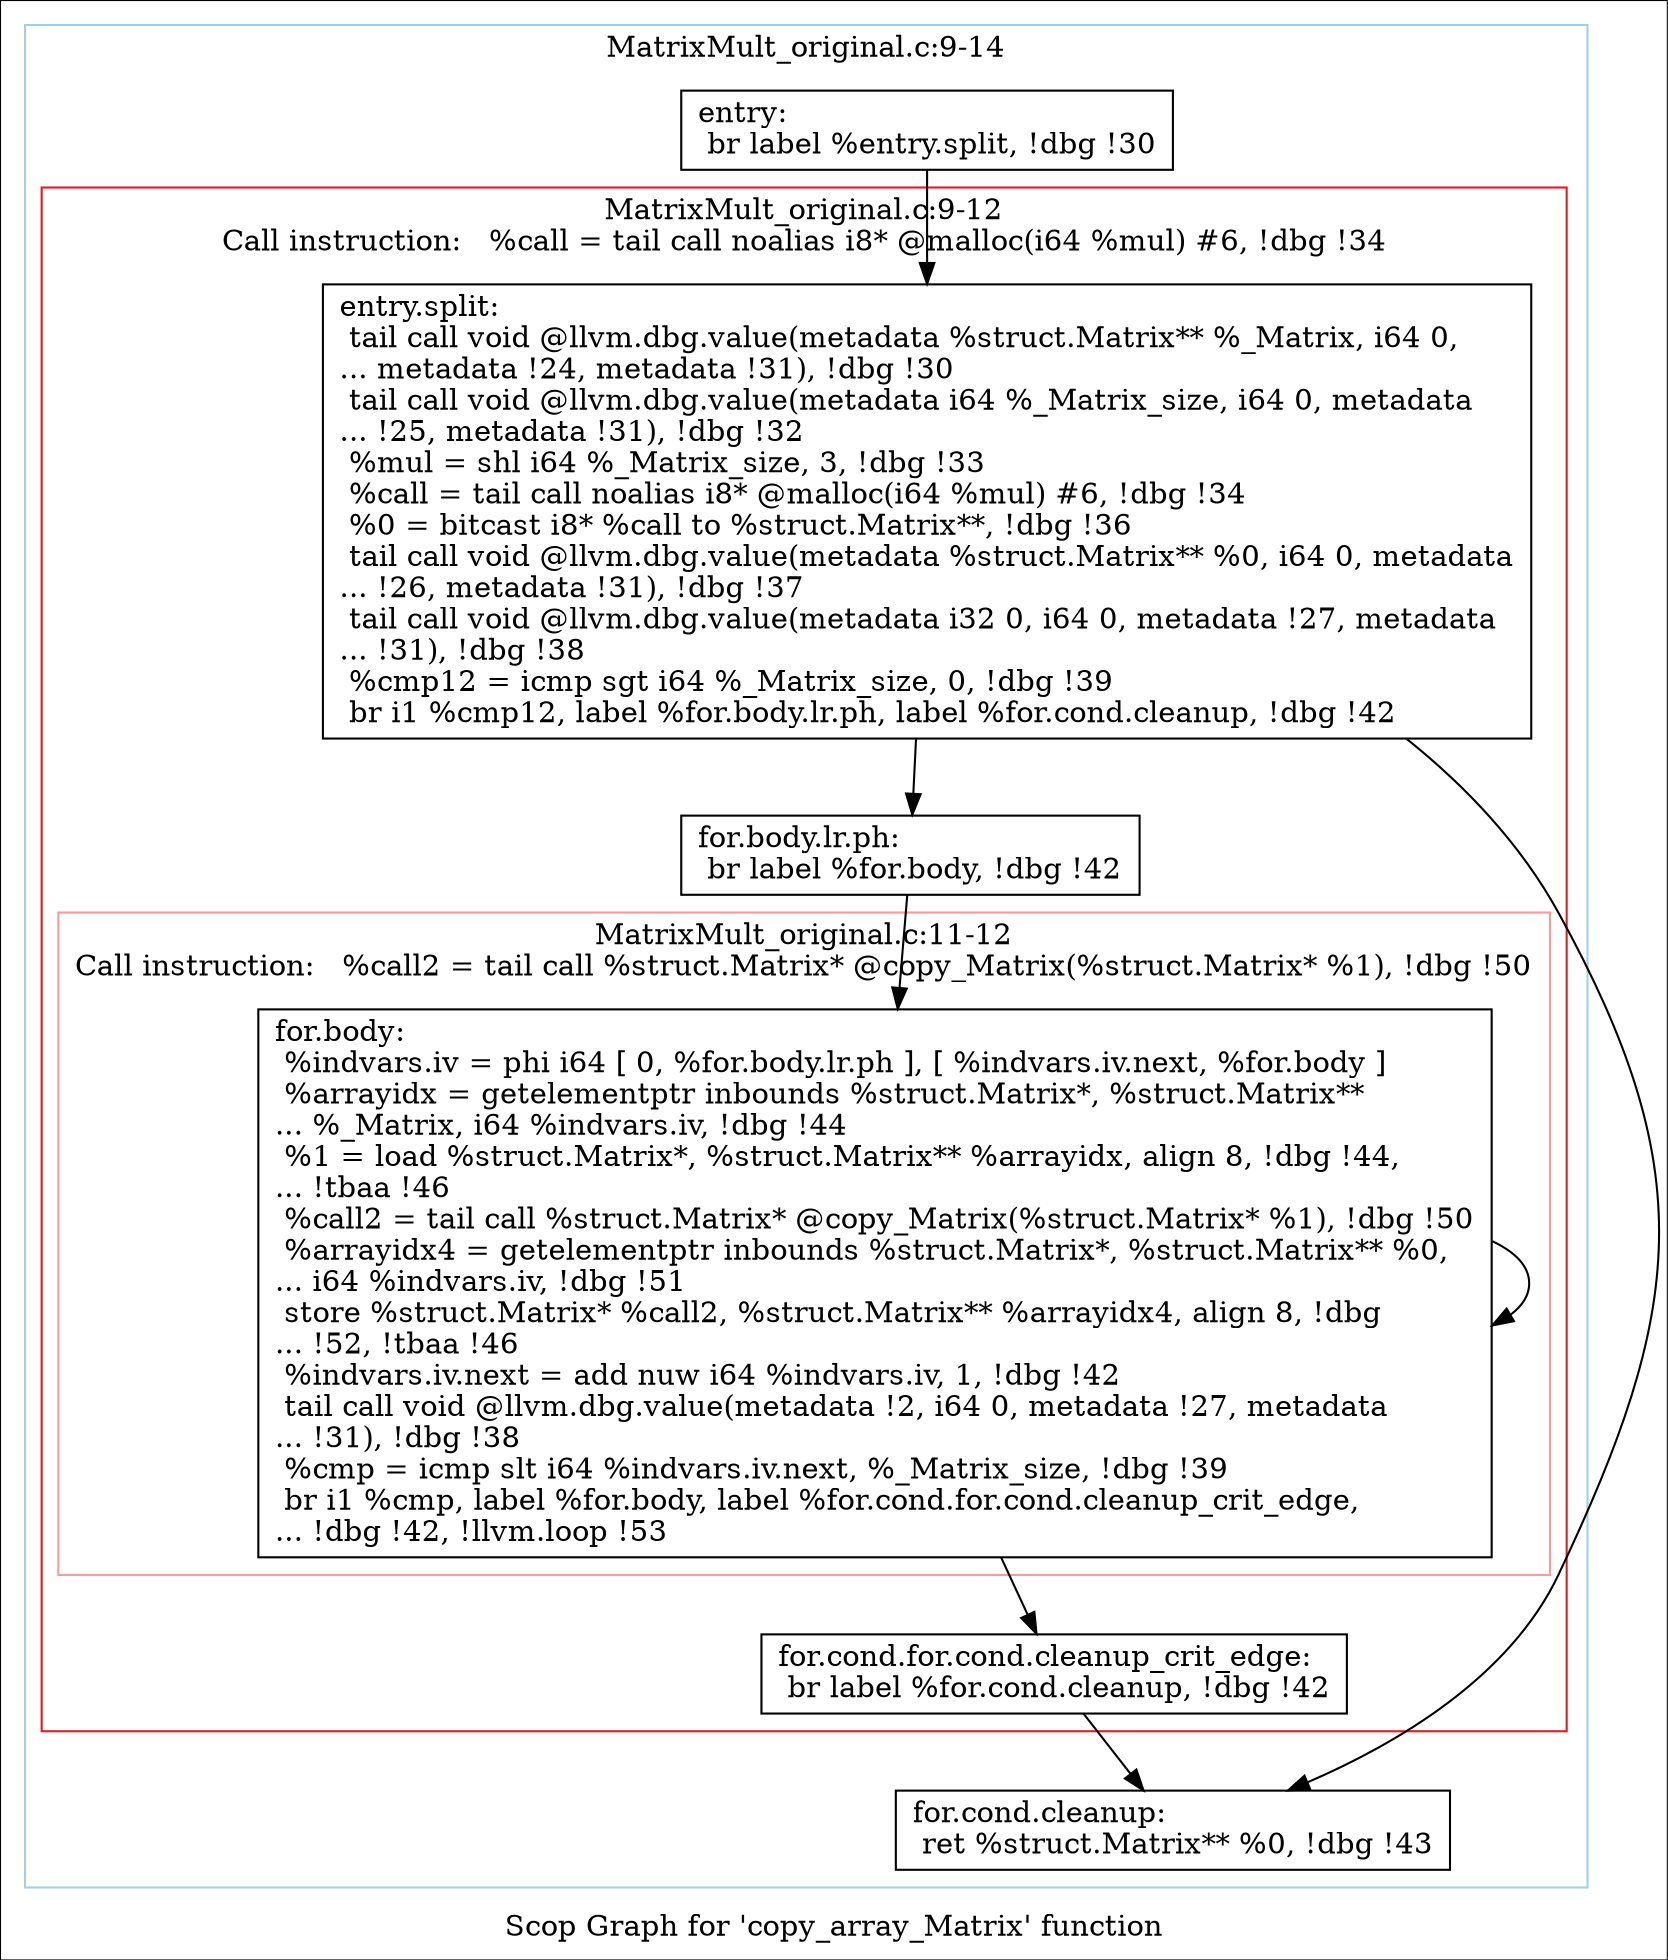 digraph "Scop Graph for 'copy_array_Matrix' function" {
	label="Scop Graph for 'copy_array_Matrix' function";

	Node0xb2e2760 [shape=record,label="{entry:\l  br label %entry.split, !dbg !30\l}"];
	Node0xb2e2760 -> Node0xb28f490;
	Node0xb28f490 [shape=record,label="{entry.split:                                      \l  tail call void @llvm.dbg.value(metadata %struct.Matrix** %_Matrix, i64 0,\l... metadata !24, metadata !31), !dbg !30\l  tail call void @llvm.dbg.value(metadata i64 %_Matrix_size, i64 0, metadata\l... !25, metadata !31), !dbg !32\l  %mul = shl i64 %_Matrix_size, 3, !dbg !33\l  %call = tail call noalias i8* @malloc(i64 %mul) #6, !dbg !34\l  %0 = bitcast i8* %call to %struct.Matrix**, !dbg !36\l  tail call void @llvm.dbg.value(metadata %struct.Matrix** %0, i64 0, metadata\l... !26, metadata !31), !dbg !37\l  tail call void @llvm.dbg.value(metadata i32 0, i64 0, metadata !27, metadata\l... !31), !dbg !38\l  %cmp12 = icmp sgt i64 %_Matrix_size, 0, !dbg !39\l  br i1 %cmp12, label %for.body.lr.ph, label %for.cond.cleanup, !dbg !42\l}"];
	Node0xb28f490 -> Node0xb31ad90;
	Node0xb28f490 -> Node0xb2c6d40;
	Node0xb31ad90 [shape=record,label="{for.body.lr.ph:                                   \l  br label %for.body, !dbg !42\l}"];
	Node0xb31ad90 -> Node0xb2b8dd0;
	Node0xb2b8dd0 [shape=record,label="{for.body:                                         \l  %indvars.iv = phi i64 [ 0, %for.body.lr.ph ], [ %indvars.iv.next, %for.body ]\l  %arrayidx = getelementptr inbounds %struct.Matrix*, %struct.Matrix**\l... %_Matrix, i64 %indvars.iv, !dbg !44\l  %1 = load %struct.Matrix*, %struct.Matrix** %arrayidx, align 8, !dbg !44,\l... !tbaa !46\l  %call2 = tail call %struct.Matrix* @copy_Matrix(%struct.Matrix* %1), !dbg !50\l  %arrayidx4 = getelementptr inbounds %struct.Matrix*, %struct.Matrix** %0,\l... i64 %indvars.iv, !dbg !51\l  store %struct.Matrix* %call2, %struct.Matrix** %arrayidx4, align 8, !dbg\l... !52, !tbaa !46\l  %indvars.iv.next = add nuw i64 %indvars.iv, 1, !dbg !42\l  tail call void @llvm.dbg.value(metadata !2, i64 0, metadata !27, metadata\l... !31), !dbg !38\l  %cmp = icmp slt i64 %indvars.iv.next, %_Matrix_size, !dbg !39\l  br i1 %cmp, label %for.body, label %for.cond.for.cond.cleanup_crit_edge,\l... !dbg !42, !llvm.loop !53\l}"];
	Node0xb2b8dd0 -> Node0xb2b8dd0[constraint=false];
	Node0xb2b8dd0 -> Node0xb2e3020;
	Node0xb2e3020 [shape=record,label="{for.cond.for.cond.cleanup_crit_edge:              \l  br label %for.cond.cleanup, !dbg !42\l}"];
	Node0xb2e3020 -> Node0xb2c6d40;
	Node0xb2c6d40 [shape=record,label="{for.cond.cleanup:                                 \l  ret %struct.Matrix** %0, !dbg !43\l}"];
	colorscheme = "paired12"
        subgraph cluster_0xb22c1b0 {
          label = "MatrixMult_original.c:9-14
";
          style = solid;
          color = 1
          subgraph cluster_0xb22b850 {
            label = "MatrixMult_original.c:9-12
Call instruction:   %call = tail call noalias i8* @malloc(i64 %mul) #6, !dbg !34";
            style = solid;
            color = 6
            subgraph cluster_0xb22bd00 {
              label = "MatrixMult_original.c:11-12
Call instruction:   %call2 = tail call %struct.Matrix* @copy_Matrix(%struct.Matrix* %1), !dbg !50";
              style = solid;
              color = 5
              Node0xb2b8dd0;
            }
            Node0xb28f490;
            Node0xb31ad90;
            Node0xb2e3020;
          }
          Node0xb2e2760;
          Node0xb2c6d40;
        }
}
